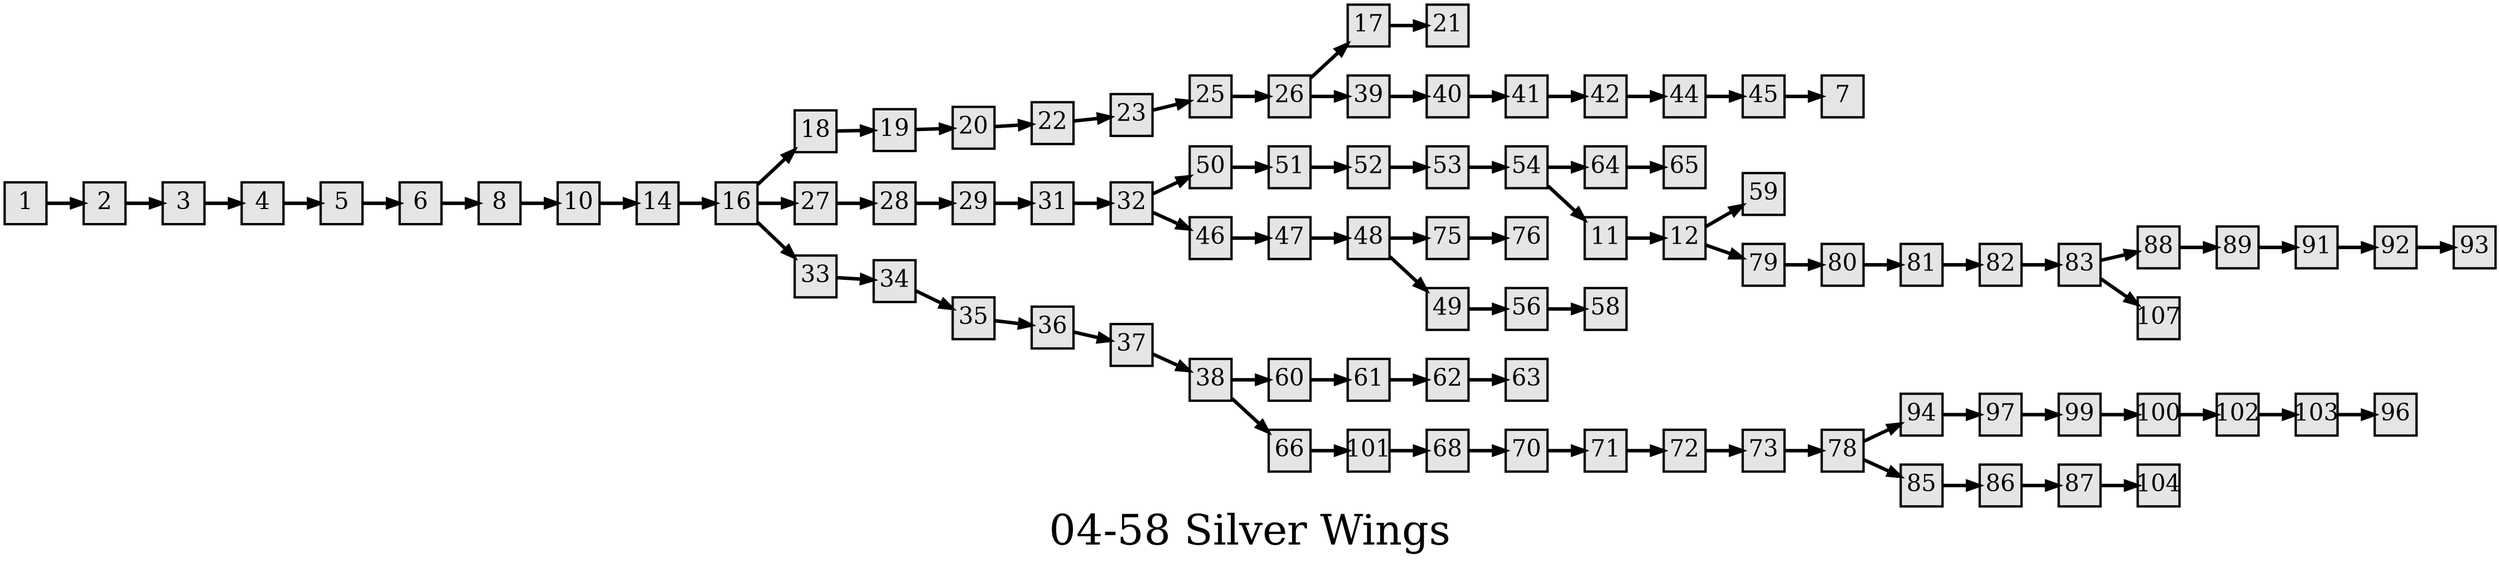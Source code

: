 digraph g{
  graph [ label="04-58 Silver Wings" rankdir=LR, ordering=out, fontsize=36, nodesep="0.35", ranksep="0.45"];
  node  [shape=rect, penwidth=2, fontsize=20, style=filled, fillcolor=grey90, margin="0,0", labelfloat=true, regular=true, fixedsize=true];
  edge  [labelfloat=true, penwidth=3, fontsize=12];

  1 -> 2;
  2 -> 3;
  3 -> 4;
  4 -> 5;
  5 -> 6;
  6 -> 8;
  8 -> 10;
  10 -> 14;
  11 -> 12;
  12 -> 59;
  12 -> 79;
  14 -> 16;
  16 -> 18;
  16 -> 27;
  16 -> 33;
  17 -> 21;
  18 -> 19;
  19 -> 20;
  20 -> 22;
  22 -> 23;
  23 -> 25;
  25 -> 26;
  26 -> 17;
  26 -> 39;
  27 -> 28;
  28 -> 29;
  29 -> 31;
  31 -> 32;
  32 -> 50;
  32 -> 46;
  33 -> 34;
  34 -> 35;
  35 -> 36;
  36 -> 37;
  37 -> 38;
  38 -> 60;
  38 -> 66;
  39 -> 40;
  40 -> 41;
  41 -> 42;
  42 -> 44;
  44 -> 45;
  45 -> 7;
  46 -> 47;
  47 -> 48;
  48 -> 75;
  48 -> 49;
  49 -> 56;
  50 -> 51;
  51 -> 52;
  52 -> 53;
  53 -> 54;
  54 -> 64;
  54 -> 11;
  56 -> 58;
  60 -> 61;
  61 -> 62;
  62 -> 63;
  64 -> 65;
  66 -> 101;
  68 -> 70;
  70 -> 71;
  71 -> 72;
  72 -> 73;
  73 -> 78;
  75 -> 76;
  78 -> 94;
  78 -> 85;
  79 -> 80;
  80 -> 81;
  81 -> 82;
  82 -> 83;
  83 -> 88;
  83 -> 107;
  85 -> 86;
  86 -> 87;
  87 -> 104;
  88 -> 89;
  89 -> 91;
  91 -> 92;
  92 -> 93;
  94 -> 97;
  97 -> 99;
  99 -> 100;
  100 -> 102;
  101 -> 68;
  102 -> 103;
  103 -> 96;
}

